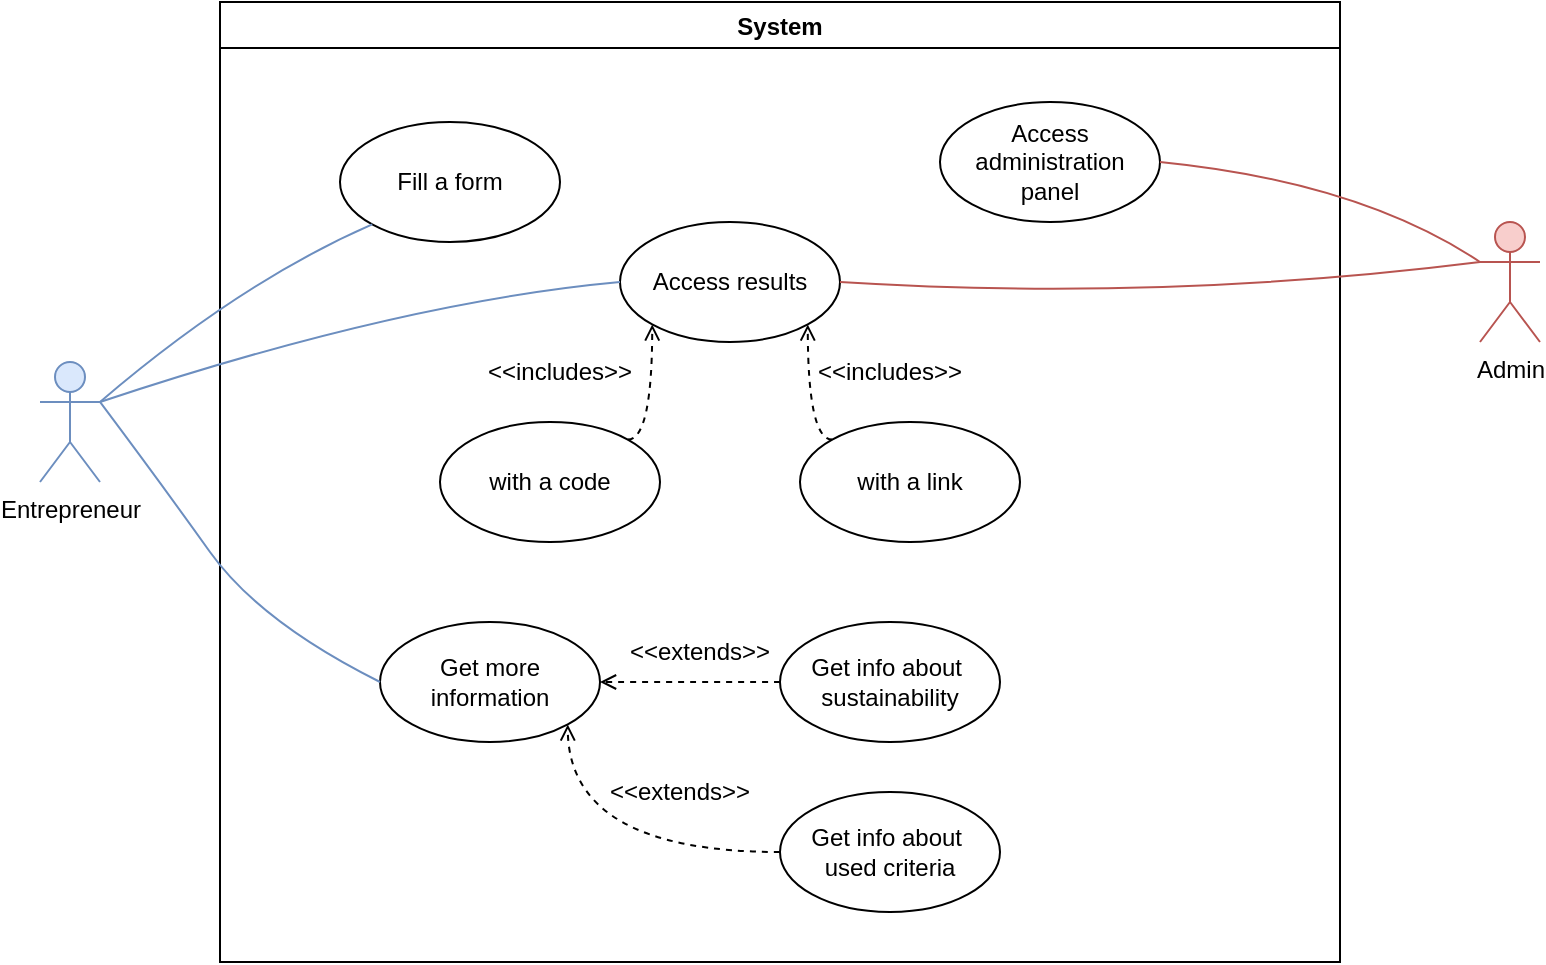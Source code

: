 <mxfile version="20.5.1" type="device"><diagram id="gB6SI3H__qzTCfCh1voz" name="Page-1"><mxGraphModel dx="1038" dy="479" grid="1" gridSize="10" guides="1" tooltips="1" connect="1" arrows="1" fold="1" page="1" pageScale="1" pageWidth="827" pageHeight="1169" math="0" shadow="0"><root><mxCell id="0"/><mxCell id="1" parent="0"/><mxCell id="KRZATiSyvXmuc6OFKSDX-1" value="System" style="swimlane;" parent="1" vertex="1"><mxGeometry x="120" y="40" width="560" height="480" as="geometry"/></mxCell><mxCell id="KRZATiSyvXmuc6OFKSDX-7" value="Fill a form" style="ellipse;whiteSpace=wrap;html=1;" parent="KRZATiSyvXmuc6OFKSDX-1" vertex="1"><mxGeometry x="60" y="60" width="110" height="60" as="geometry"/></mxCell><mxCell id="KRZATiSyvXmuc6OFKSDX-10" value="Access results" style="ellipse;whiteSpace=wrap;html=1;" parent="KRZATiSyvXmuc6OFKSDX-1" vertex="1"><mxGeometry x="200" y="110" width="110" height="60" as="geometry"/></mxCell><mxCell id="KRZATiSyvXmuc6OFKSDX-56" value="&amp;lt;&amp;lt;extends&amp;gt;&amp;gt;" style="text;html=1;strokeColor=none;fillColor=none;align=center;verticalAlign=middle;whiteSpace=wrap;rounded=0;" parent="KRZATiSyvXmuc6OFKSDX-1" vertex="1"><mxGeometry x="200" y="380" width="60" height="30" as="geometry"/></mxCell><mxCell id="KRZATiSyvXmuc6OFKSDX-62" value="Get more information" style="ellipse;whiteSpace=wrap;html=1;" parent="KRZATiSyvXmuc6OFKSDX-1" vertex="1"><mxGeometry x="80" y="310" width="110" height="60" as="geometry"/></mxCell><mxCell id="KRZATiSyvXmuc6OFKSDX-66" style="edgeStyle=orthogonalEdgeStyle;orthogonalLoop=1;jettySize=auto;html=1;exitX=0;exitY=0.5;exitDx=0;exitDy=0;entryX=1;entryY=1;entryDx=0;entryDy=0;dashed=1;endArrow=open;endFill=0;curved=1;" parent="KRZATiSyvXmuc6OFKSDX-1" source="KRZATiSyvXmuc6OFKSDX-64" target="KRZATiSyvXmuc6OFKSDX-62" edge="1"><mxGeometry relative="1" as="geometry"/></mxCell><mxCell id="KRZATiSyvXmuc6OFKSDX-64" value="Get info about&amp;nbsp; used criteria" style="ellipse;whiteSpace=wrap;html=1;" parent="KRZATiSyvXmuc6OFKSDX-1" vertex="1"><mxGeometry x="280" y="395" width="110" height="60" as="geometry"/></mxCell><mxCell id="sNs6dOTn0fvanM0LuJ4Z-1" value="Get info about&amp;nbsp; sustainability" style="ellipse;whiteSpace=wrap;html=1;" vertex="1" parent="KRZATiSyvXmuc6OFKSDX-1"><mxGeometry x="280" y="310" width="110" height="60" as="geometry"/></mxCell><mxCell id="sNs6dOTn0fvanM0LuJ4Z-2" style="edgeStyle=orthogonalEdgeStyle;orthogonalLoop=1;jettySize=auto;html=1;exitX=0;exitY=0.5;exitDx=0;exitDy=0;entryX=1;entryY=0.5;entryDx=0;entryDy=0;dashed=1;endArrow=open;endFill=0;curved=1;" edge="1" parent="KRZATiSyvXmuc6OFKSDX-1" source="sNs6dOTn0fvanM0LuJ4Z-1" target="KRZATiSyvXmuc6OFKSDX-62"><mxGeometry relative="1" as="geometry"><mxPoint x="250" y="525" as="sourcePoint"/><mxPoint x="183.891" y="471.213" as="targetPoint"/></mxGeometry></mxCell><mxCell id="sNs6dOTn0fvanM0LuJ4Z-3" value="&amp;lt;&amp;lt;extends&amp;gt;&amp;gt;" style="text;html=1;strokeColor=none;fillColor=none;align=center;verticalAlign=middle;whiteSpace=wrap;rounded=0;" vertex="1" parent="KRZATiSyvXmuc6OFKSDX-1"><mxGeometry x="210" y="310" width="60" height="30" as="geometry"/></mxCell><mxCell id="sNs6dOTn0fvanM0LuJ4Z-4" value="with a code" style="ellipse;whiteSpace=wrap;html=1;" vertex="1" parent="KRZATiSyvXmuc6OFKSDX-1"><mxGeometry x="110" y="210" width="110" height="60" as="geometry"/></mxCell><mxCell id="sNs6dOTn0fvanM0LuJ4Z-5" value="with a link" style="ellipse;whiteSpace=wrap;html=1;" vertex="1" parent="KRZATiSyvXmuc6OFKSDX-1"><mxGeometry x="290" y="210" width="110" height="60" as="geometry"/></mxCell><mxCell id="sNs6dOTn0fvanM0LuJ4Z-7" style="edgeStyle=orthogonalEdgeStyle;orthogonalLoop=1;jettySize=auto;html=1;exitX=1;exitY=0;exitDx=0;exitDy=0;entryX=0;entryY=1;entryDx=0;entryDy=0;dashed=1;endArrow=open;endFill=0;curved=1;" edge="1" parent="KRZATiSyvXmuc6OFKSDX-1" source="sNs6dOTn0fvanM0LuJ4Z-4" target="KRZATiSyvXmuc6OFKSDX-10"><mxGeometry relative="1" as="geometry"><mxPoint x="250" y="525" as="sourcePoint"/><mxPoint x="183.891" y="471.213" as="targetPoint"/><Array as="points"><mxPoint x="216" y="219"/></Array></mxGeometry></mxCell><mxCell id="sNs6dOTn0fvanM0LuJ4Z-8" style="edgeStyle=orthogonalEdgeStyle;orthogonalLoop=1;jettySize=auto;html=1;exitX=0;exitY=0;exitDx=0;exitDy=0;entryX=1;entryY=1;entryDx=0;entryDy=0;dashed=1;endArrow=open;endFill=0;curved=1;" edge="1" parent="KRZATiSyvXmuc6OFKSDX-1" source="sNs6dOTn0fvanM0LuJ4Z-5" target="KRZATiSyvXmuc6OFKSDX-10"><mxGeometry relative="1" as="geometry"><mxPoint x="213.891" y="308.787" as="sourcePoint"/><mxPoint x="226.109" y="271.213" as="targetPoint"/><Array as="points"><mxPoint x="294" y="219"/></Array></mxGeometry></mxCell><mxCell id="sNs6dOTn0fvanM0LuJ4Z-10" value="&amp;lt;&amp;lt;includes&amp;gt;&amp;gt;" style="text;html=1;strokeColor=none;fillColor=none;align=center;verticalAlign=middle;whiteSpace=wrap;rounded=0;" vertex="1" parent="KRZATiSyvXmuc6OFKSDX-1"><mxGeometry x="305" y="170" width="60" height="30" as="geometry"/></mxCell><mxCell id="sNs6dOTn0fvanM0LuJ4Z-11" value="&amp;lt;&amp;lt;includes&amp;gt;&amp;gt;" style="text;html=1;strokeColor=none;fillColor=none;align=center;verticalAlign=middle;whiteSpace=wrap;rounded=0;" vertex="1" parent="KRZATiSyvXmuc6OFKSDX-1"><mxGeometry x="140" y="170" width="60" height="30" as="geometry"/></mxCell><mxCell id="sNs6dOTn0fvanM0LuJ4Z-12" value="Access administration &lt;br&gt;panel" style="ellipse;whiteSpace=wrap;html=1;" vertex="1" parent="KRZATiSyvXmuc6OFKSDX-1"><mxGeometry x="360" y="50" width="110" height="60" as="geometry"/></mxCell><mxCell id="KRZATiSyvXmuc6OFKSDX-3" value="Entrepreneur" style="shape=umlActor;verticalLabelPosition=bottom;verticalAlign=top;html=1;outlineConnect=0;fillColor=#dae8fc;strokeColor=#6c8ebf;" parent="1" vertex="1"><mxGeometry x="30" y="220" width="30" height="60" as="geometry"/></mxCell><mxCell id="KRZATiSyvXmuc6OFKSDX-4" value="Admin" style="shape=umlActor;verticalLabelPosition=bottom;verticalAlign=top;html=1;outlineConnect=0;fillColor=#f8cecc;strokeColor=#b85450;" parent="1" vertex="1"><mxGeometry x="750" y="150" width="30" height="60" as="geometry"/></mxCell><mxCell id="KRZATiSyvXmuc6OFKSDX-9" value="" style="endArrow=none;html=1;exitX=0;exitY=1;exitDx=0;exitDy=0;entryX=1;entryY=0.333;entryDx=0;entryDy=0;entryPerimeter=0;fillColor=#dae8fc;strokeColor=#6c8ebf;curved=1;" parent="1" source="KRZATiSyvXmuc6OFKSDX-7" target="KRZATiSyvXmuc6OFKSDX-3" edge="1"><mxGeometry width="50" height="50" relative="1" as="geometry"><mxPoint x="206.109" y="178.787" as="sourcePoint"/><mxPoint x="70" y="125.836" as="targetPoint"/><Array as="points"><mxPoint x="130" y="180"/></Array></mxGeometry></mxCell><mxCell id="KRZATiSyvXmuc6OFKSDX-73" value="" style="endArrow=none;html=1;exitX=0;exitY=0.5;exitDx=0;exitDy=0;entryX=1;entryY=0.333;entryDx=0;entryDy=0;entryPerimeter=0;curved=1;fillColor=#dae8fc;strokeColor=#6c8ebf;" parent="1" source="KRZATiSyvXmuc6OFKSDX-10" target="KRZATiSyvXmuc6OFKSDX-3" edge="1"><mxGeometry width="50" height="50" relative="1" as="geometry"><mxPoint x="245" y="355" as="sourcePoint"/><mxPoint x="230" y="280" as="targetPoint"/><Array as="points"><mxPoint x="210" y="190"/></Array></mxGeometry></mxCell><mxCell id="KRZATiSyvXmuc6OFKSDX-75" value="" style="endArrow=none;html=1;exitX=0;exitY=0.5;exitDx=0;exitDy=0;entryX=1;entryY=0.333;entryDx=0;entryDy=0;entryPerimeter=0;curved=1;fillColor=#dae8fc;strokeColor=#6c8ebf;" parent="1" source="KRZATiSyvXmuc6OFKSDX-62" target="KRZATiSyvXmuc6OFKSDX-3" edge="1"><mxGeometry width="50" height="50" relative="1" as="geometry"><mxPoint x="396.109" y="161.213" as="sourcePoint"/><mxPoint x="70" y="250" as="targetPoint"/><Array as="points"><mxPoint x="140" y="350"/><mxPoint x="90" y="280"/></Array></mxGeometry></mxCell><mxCell id="KRZATiSyvXmuc6OFKSDX-76" value="" style="endArrow=none;html=1;exitX=1;exitY=0.5;exitDx=0;exitDy=0;entryX=0;entryY=0.333;entryDx=0;entryDy=0;entryPerimeter=0;curved=1;fillColor=#f8cecc;strokeColor=#b85450;" parent="1" source="KRZATiSyvXmuc6OFKSDX-10" target="KRZATiSyvXmuc6OFKSDX-4" edge="1"><mxGeometry width="50" height="50" relative="1" as="geometry"><mxPoint x="640" y="470" as="sourcePoint"/><mxPoint x="740" y="340" as="targetPoint"/><Array as="points"><mxPoint x="590" y="190"/></Array></mxGeometry></mxCell><mxCell id="sNs6dOTn0fvanM0LuJ4Z-13" value="" style="endArrow=none;html=1;exitX=1;exitY=0.5;exitDx=0;exitDy=0;entryX=0;entryY=0.333;entryDx=0;entryDy=0;entryPerimeter=0;curved=1;fillColor=#f8cecc;strokeColor=#b85450;" edge="1" parent="1" source="sNs6dOTn0fvanM0LuJ4Z-12" target="KRZATiSyvXmuc6OFKSDX-4"><mxGeometry width="50" height="50" relative="1" as="geometry"><mxPoint x="440" y="190" as="sourcePoint"/><mxPoint x="760" y="180" as="targetPoint"/><Array as="points"><mxPoint x="690" y="130"/></Array></mxGeometry></mxCell></root></mxGraphModel></diagram></mxfile>